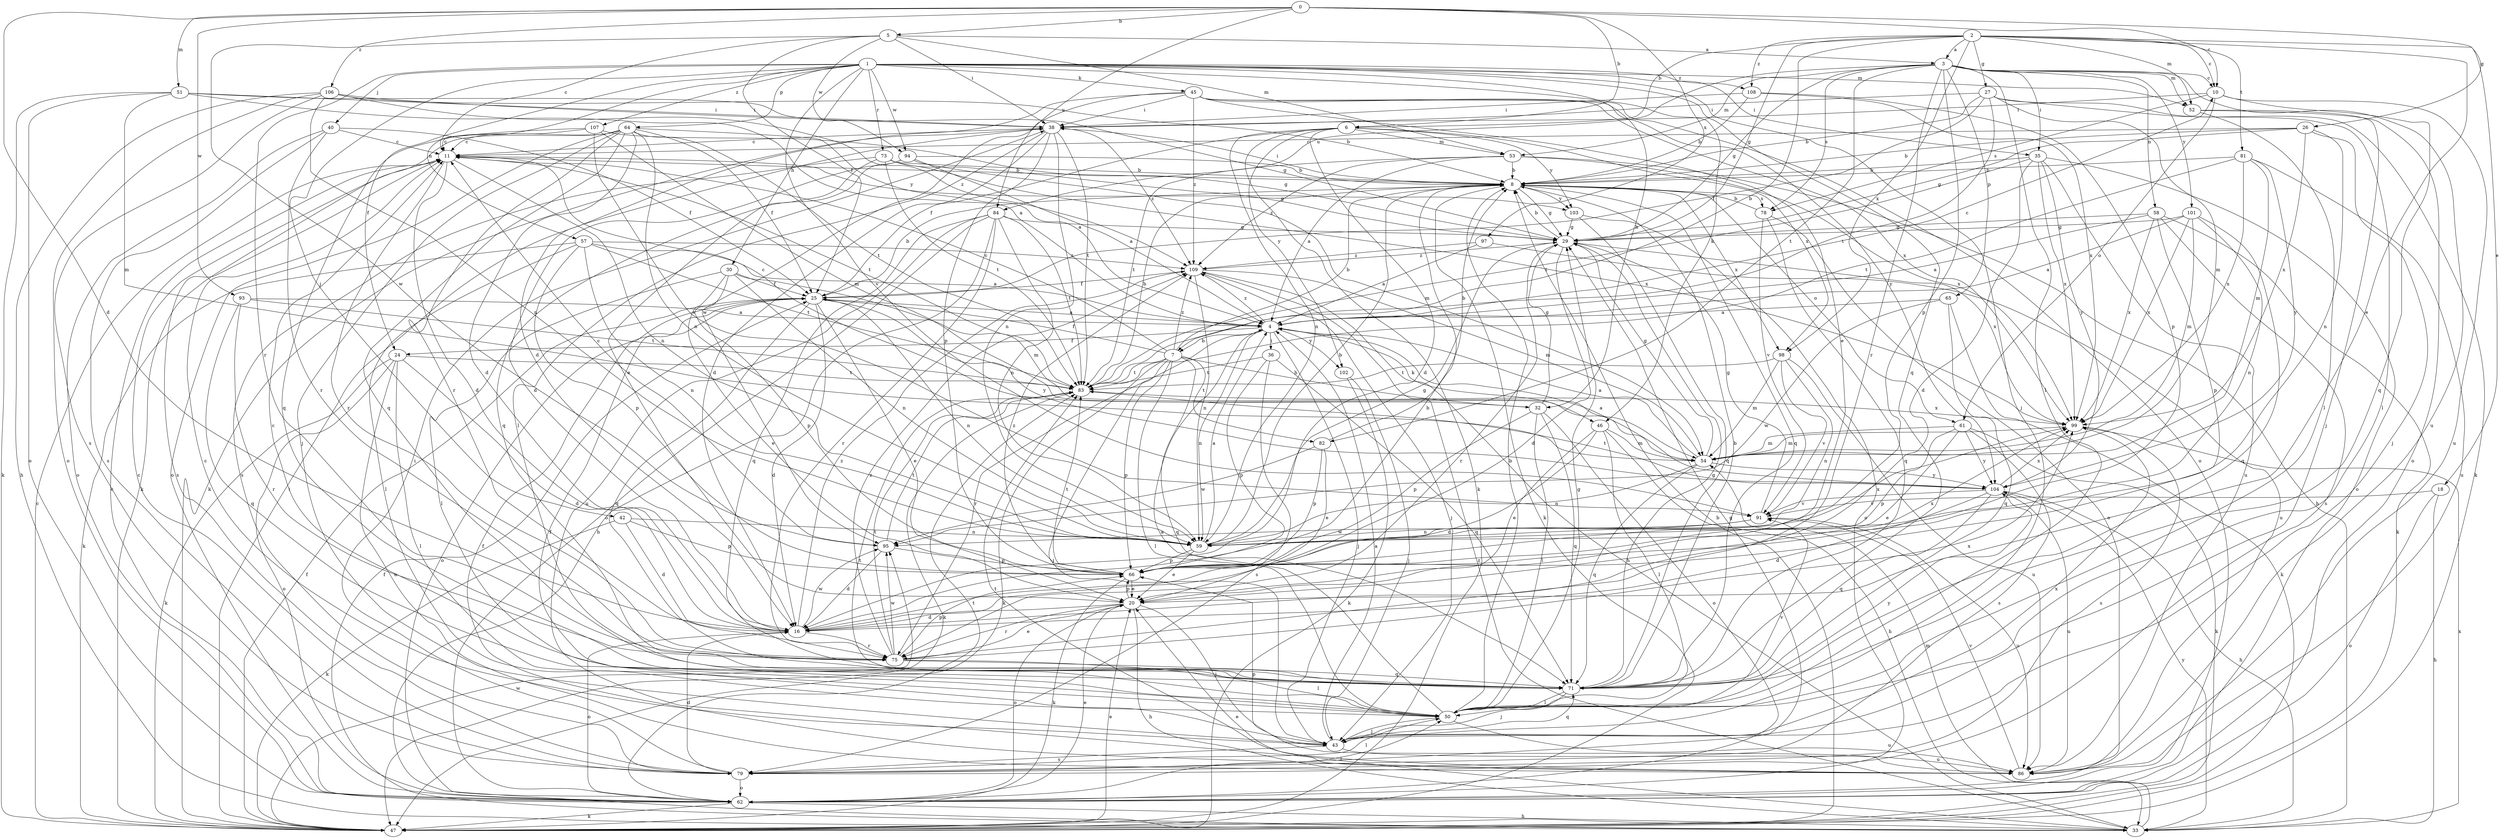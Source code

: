 strict digraph  {
0;
1;
2;
3;
4;
5;
6;
7;
8;
10;
11;
16;
18;
20;
24;
25;
26;
27;
29;
30;
32;
33;
35;
36;
38;
40;
42;
43;
45;
46;
47;
50;
51;
52;
53;
54;
57;
58;
59;
61;
62;
64;
65;
66;
71;
73;
75;
78;
79;
81;
82;
83;
84;
86;
91;
93;
94;
95;
97;
98;
99;
101;
102;
103;
104;
106;
107;
108;
109;
0 -> 5  [label=b];
0 -> 6  [label=b];
0 -> 10  [label=c];
0 -> 16  [label=d];
0 -> 26  [label=g];
0 -> 51  [label=m];
0 -> 84  [label=u];
0 -> 93  [label=w];
0 -> 97  [label=x];
0 -> 106  [label=z];
1 -> 24  [label=f];
1 -> 30  [label=h];
1 -> 32  [label=h];
1 -> 35  [label=i];
1 -> 40  [label=j];
1 -> 42  [label=j];
1 -> 43  [label=j];
1 -> 45  [label=k];
1 -> 46  [label=k];
1 -> 52  [label=m];
1 -> 57  [label=n];
1 -> 64  [label=p];
1 -> 71  [label=q];
1 -> 73  [label=r];
1 -> 75  [label=r];
1 -> 91  [label=v];
1 -> 94  [label=w];
1 -> 107  [label=z];
1 -> 108  [label=z];
2 -> 3  [label=a];
2 -> 6  [label=b];
2 -> 7  [label=b];
2 -> 10  [label=c];
2 -> 18  [label=e];
2 -> 20  [label=e];
2 -> 27  [label=g];
2 -> 29  [label=g];
2 -> 52  [label=m];
2 -> 81  [label=t];
2 -> 98  [label=x];
2 -> 108  [label=z];
3 -> 10  [label=c];
3 -> 29  [label=g];
3 -> 35  [label=i];
3 -> 50  [label=l];
3 -> 52  [label=m];
3 -> 53  [label=m];
3 -> 58  [label=n];
3 -> 65  [label=p];
3 -> 66  [label=p];
3 -> 75  [label=r];
3 -> 78  [label=s];
3 -> 82  [label=t];
3 -> 84  [label=u];
3 -> 86  [label=u];
3 -> 101  [label=y];
4 -> 7  [label=b];
4 -> 10  [label=c];
4 -> 24  [label=f];
4 -> 36  [label=i];
4 -> 43  [label=j];
4 -> 46  [label=k];
4 -> 59  [label=n];
4 -> 75  [label=r];
4 -> 102  [label=y];
4 -> 109  [label=z];
5 -> 3  [label=a];
5 -> 11  [label=c];
5 -> 25  [label=f];
5 -> 38  [label=i];
5 -> 53  [label=m];
5 -> 94  [label=w];
5 -> 95  [label=w];
6 -> 16  [label=d];
6 -> 25  [label=f];
6 -> 47  [label=k];
6 -> 53  [label=m];
6 -> 59  [label=n];
6 -> 98  [label=x];
6 -> 102  [label=y];
6 -> 103  [label=y];
7 -> 8  [label=b];
7 -> 11  [label=c];
7 -> 25  [label=f];
7 -> 32  [label=h];
7 -> 43  [label=j];
7 -> 47  [label=k];
7 -> 50  [label=l];
7 -> 66  [label=p];
7 -> 71  [label=q];
7 -> 82  [label=t];
7 -> 83  [label=t];
7 -> 109  [label=z];
8 -> 29  [label=g];
8 -> 38  [label=i];
8 -> 47  [label=k];
8 -> 61  [label=o];
8 -> 71  [label=q];
8 -> 78  [label=s];
8 -> 98  [label=x];
8 -> 103  [label=y];
10 -> 38  [label=i];
10 -> 61  [label=o];
10 -> 71  [label=q];
10 -> 78  [label=s];
10 -> 86  [label=u];
11 -> 8  [label=b];
11 -> 16  [label=d];
11 -> 59  [label=n];
11 -> 75  [label=r];
11 -> 79  [label=s];
11 -> 83  [label=t];
11 -> 103  [label=y];
16 -> 8  [label=b];
16 -> 62  [label=o];
16 -> 75  [label=r];
16 -> 95  [label=w];
16 -> 109  [label=z];
18 -> 33  [label=h];
18 -> 62  [label=o];
18 -> 91  [label=v];
20 -> 16  [label=d];
20 -> 33  [label=h];
20 -> 43  [label=j];
20 -> 62  [label=o];
20 -> 66  [label=p];
20 -> 75  [label=r];
24 -> 16  [label=d];
24 -> 47  [label=k];
24 -> 50  [label=l];
24 -> 62  [label=o];
24 -> 83  [label=t];
24 -> 86  [label=u];
25 -> 4  [label=a];
25 -> 8  [label=b];
25 -> 16  [label=d];
25 -> 20  [label=e];
25 -> 59  [label=n];
25 -> 62  [label=o];
25 -> 71  [label=q];
25 -> 104  [label=y];
26 -> 8  [label=b];
26 -> 11  [label=c];
26 -> 29  [label=g];
26 -> 43  [label=j];
26 -> 59  [label=n];
26 -> 99  [label=x];
27 -> 8  [label=b];
27 -> 25  [label=f];
27 -> 38  [label=i];
27 -> 47  [label=k];
27 -> 50  [label=l];
27 -> 54  [label=m];
27 -> 83  [label=t];
29 -> 8  [label=b];
29 -> 16  [label=d];
29 -> 75  [label=r];
29 -> 99  [label=x];
29 -> 109  [label=z];
30 -> 20  [label=e];
30 -> 25  [label=f];
30 -> 50  [label=l];
30 -> 54  [label=m];
30 -> 59  [label=n];
30 -> 66  [label=p];
32 -> 11  [label=c];
32 -> 29  [label=g];
32 -> 50  [label=l];
32 -> 62  [label=o];
32 -> 66  [label=p];
32 -> 71  [label=q];
33 -> 20  [label=e];
33 -> 25  [label=f];
33 -> 54  [label=m];
33 -> 99  [label=x];
33 -> 104  [label=y];
33 -> 109  [label=z];
35 -> 8  [label=b];
35 -> 16  [label=d];
35 -> 62  [label=o];
35 -> 83  [label=t];
35 -> 86  [label=u];
35 -> 99  [label=x];
35 -> 104  [label=y];
36 -> 66  [label=p];
36 -> 71  [label=q];
36 -> 79  [label=s];
36 -> 83  [label=t];
38 -> 11  [label=c];
38 -> 16  [label=d];
38 -> 47  [label=k];
38 -> 50  [label=l];
38 -> 59  [label=n];
38 -> 66  [label=p];
38 -> 83  [label=t];
38 -> 109  [label=z];
40 -> 11  [label=c];
40 -> 25  [label=f];
40 -> 62  [label=o];
40 -> 75  [label=r];
40 -> 79  [label=s];
42 -> 16  [label=d];
42 -> 47  [label=k];
42 -> 59  [label=n];
42 -> 66  [label=p];
43 -> 4  [label=a];
43 -> 11  [label=c];
43 -> 25  [label=f];
43 -> 71  [label=q];
43 -> 79  [label=s];
43 -> 86  [label=u];
43 -> 99  [label=x];
45 -> 16  [label=d];
45 -> 20  [label=e];
45 -> 38  [label=i];
45 -> 62  [label=o];
45 -> 95  [label=w];
45 -> 99  [label=x];
45 -> 104  [label=y];
45 -> 109  [label=z];
46 -> 16  [label=d];
46 -> 20  [label=e];
46 -> 33  [label=h];
46 -> 50  [label=l];
46 -> 54  [label=m];
47 -> 8  [label=b];
47 -> 11  [label=c];
47 -> 20  [label=e];
47 -> 25  [label=f];
47 -> 38  [label=i];
47 -> 95  [label=w];
50 -> 4  [label=a];
50 -> 8  [label=b];
50 -> 29  [label=g];
50 -> 43  [label=j];
50 -> 83  [label=t];
50 -> 86  [label=u];
50 -> 91  [label=v];
50 -> 104  [label=y];
51 -> 4  [label=a];
51 -> 29  [label=g];
51 -> 38  [label=i];
51 -> 47  [label=k];
51 -> 54  [label=m];
51 -> 62  [label=o];
52 -> 43  [label=j];
52 -> 50  [label=l];
52 -> 62  [label=o];
53 -> 4  [label=a];
53 -> 8  [label=b];
53 -> 33  [label=h];
53 -> 83  [label=t];
53 -> 99  [label=x];
53 -> 109  [label=z];
54 -> 4  [label=a];
54 -> 29  [label=g];
54 -> 59  [label=n];
54 -> 71  [label=q];
54 -> 104  [label=y];
57 -> 4  [label=a];
57 -> 47  [label=k];
57 -> 50  [label=l];
57 -> 59  [label=n];
57 -> 66  [label=p];
57 -> 83  [label=t];
57 -> 109  [label=z];
58 -> 4  [label=a];
58 -> 29  [label=g];
58 -> 47  [label=k];
58 -> 66  [label=p];
58 -> 79  [label=s];
58 -> 99  [label=x];
59 -> 4  [label=a];
59 -> 8  [label=b];
59 -> 20  [label=e];
59 -> 29  [label=g];
59 -> 66  [label=p];
59 -> 99  [label=x];
61 -> 20  [label=e];
61 -> 47  [label=k];
61 -> 54  [label=m];
61 -> 66  [label=p];
61 -> 79  [label=s];
61 -> 104  [label=y];
62 -> 11  [label=c];
62 -> 20  [label=e];
62 -> 33  [label=h];
62 -> 47  [label=k];
62 -> 50  [label=l];
62 -> 83  [label=t];
64 -> 4  [label=a];
64 -> 11  [label=c];
64 -> 16  [label=d];
64 -> 25  [label=f];
64 -> 43  [label=j];
64 -> 47  [label=k];
64 -> 59  [label=n];
64 -> 62  [label=o];
64 -> 71  [label=q];
64 -> 75  [label=r];
64 -> 83  [label=t];
65 -> 4  [label=a];
65 -> 47  [label=k];
65 -> 71  [label=q];
65 -> 95  [label=w];
66 -> 20  [label=e];
66 -> 47  [label=k];
66 -> 83  [label=t];
66 -> 99  [label=x];
66 -> 109  [label=z];
71 -> 8  [label=b];
71 -> 11  [label=c];
71 -> 29  [label=g];
71 -> 43  [label=j];
71 -> 50  [label=l];
73 -> 8  [label=b];
73 -> 20  [label=e];
73 -> 29  [label=g];
73 -> 79  [label=s];
73 -> 83  [label=t];
73 -> 99  [label=x];
75 -> 20  [label=e];
75 -> 50  [label=l];
75 -> 66  [label=p];
75 -> 71  [label=q];
75 -> 83  [label=t];
75 -> 95  [label=w];
75 -> 99  [label=x];
75 -> 109  [label=z];
78 -> 8  [label=b];
78 -> 62  [label=o];
78 -> 71  [label=q];
78 -> 91  [label=v];
79 -> 11  [label=c];
79 -> 16  [label=d];
79 -> 29  [label=g];
79 -> 38  [label=i];
79 -> 50  [label=l];
79 -> 62  [label=o];
81 -> 8  [label=b];
81 -> 54  [label=m];
81 -> 83  [label=t];
81 -> 86  [label=u];
81 -> 99  [label=x];
81 -> 104  [label=y];
82 -> 8  [label=b];
82 -> 20  [label=e];
82 -> 66  [label=p];
82 -> 95  [label=w];
83 -> 8  [label=b];
83 -> 47  [label=k];
83 -> 99  [label=x];
84 -> 29  [label=g];
84 -> 33  [label=h];
84 -> 59  [label=n];
84 -> 62  [label=o];
84 -> 71  [label=q];
84 -> 75  [label=r];
84 -> 83  [label=t];
84 -> 86  [label=u];
86 -> 25  [label=f];
86 -> 66  [label=p];
86 -> 83  [label=t];
86 -> 91  [label=v];
91 -> 29  [label=g];
91 -> 59  [label=n];
91 -> 86  [label=u];
91 -> 95  [label=w];
93 -> 4  [label=a];
93 -> 71  [label=q];
93 -> 75  [label=r];
93 -> 83  [label=t];
94 -> 4  [label=a];
94 -> 8  [label=b];
94 -> 16  [label=d];
94 -> 54  [label=m];
94 -> 71  [label=q];
95 -> 11  [label=c];
95 -> 16  [label=d];
95 -> 66  [label=p];
95 -> 83  [label=t];
97 -> 4  [label=a];
97 -> 86  [label=u];
97 -> 109  [label=z];
98 -> 54  [label=m];
98 -> 59  [label=n];
98 -> 83  [label=t];
98 -> 86  [label=u];
98 -> 91  [label=v];
99 -> 54  [label=m];
99 -> 79  [label=s];
101 -> 4  [label=a];
101 -> 29  [label=g];
101 -> 54  [label=m];
101 -> 59  [label=n];
101 -> 71  [label=q];
101 -> 99  [label=x];
102 -> 43  [label=j];
102 -> 47  [label=k];
103 -> 29  [label=g];
103 -> 62  [label=o];
103 -> 71  [label=q];
104 -> 4  [label=a];
104 -> 16  [label=d];
104 -> 33  [label=h];
104 -> 71  [label=q];
104 -> 83  [label=t];
104 -> 86  [label=u];
104 -> 91  [label=v];
104 -> 99  [label=x];
106 -> 8  [label=b];
106 -> 33  [label=h];
106 -> 38  [label=i];
106 -> 59  [label=n];
106 -> 62  [label=o];
106 -> 79  [label=s];
106 -> 109  [label=z];
107 -> 11  [label=c];
107 -> 29  [label=g];
107 -> 54  [label=m];
107 -> 71  [label=q];
107 -> 91  [label=v];
108 -> 8  [label=b];
108 -> 38  [label=i];
108 -> 66  [label=p];
108 -> 99  [label=x];
109 -> 25  [label=f];
109 -> 33  [label=h];
109 -> 43  [label=j];
109 -> 54  [label=m];
109 -> 59  [label=n];
}
